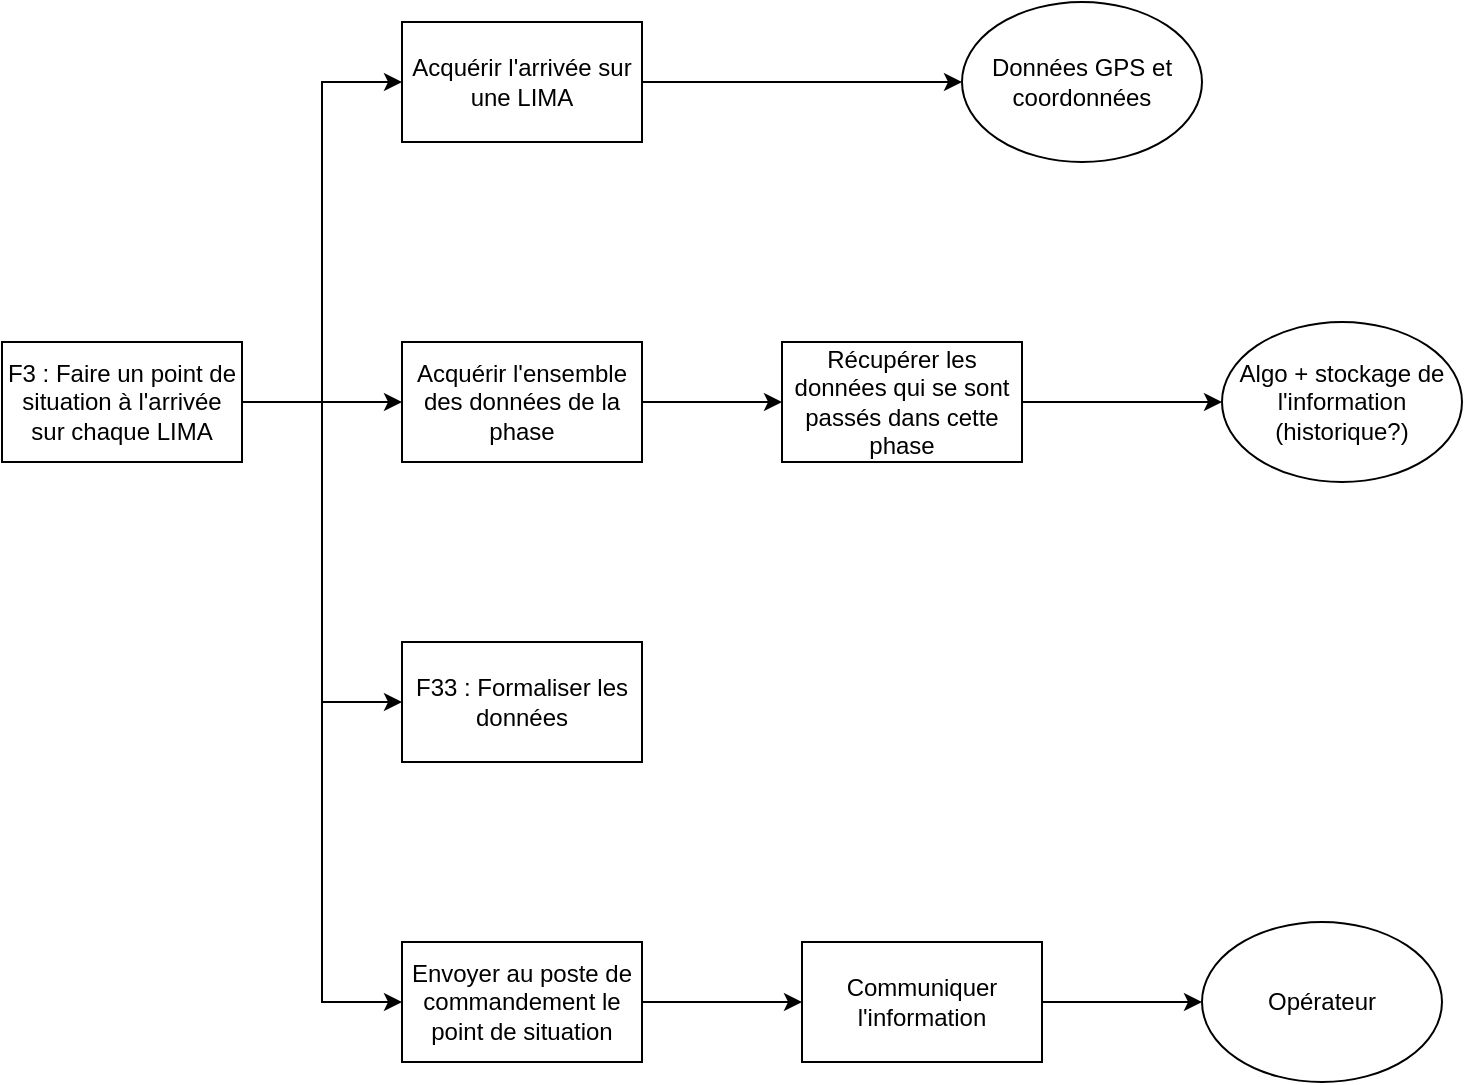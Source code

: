 <mxfile version="16.2.3" type="github">
  <diagram id="rv_gW7nbhPOPanJ6aGcn" name="Page-1">
    <mxGraphModel dx="868" dy="454" grid="1" gridSize="10" guides="1" tooltips="1" connect="1" arrows="1" fold="1" page="1" pageScale="1" pageWidth="827" pageHeight="1169" math="0" shadow="0">
      <root>
        <mxCell id="0" />
        <mxCell id="1" parent="0" />
        <mxCell id="QakK2066xijLmqNKVFA3-11" style="edgeStyle=orthogonalEdgeStyle;rounded=0;orthogonalLoop=1;jettySize=auto;html=1;exitX=1;exitY=0.5;exitDx=0;exitDy=0;entryX=0;entryY=0.5;entryDx=0;entryDy=0;" parent="1" source="QakK2066xijLmqNKVFA3-1" target="QakK2066xijLmqNKVFA3-3" edge="1">
          <mxGeometry relative="1" as="geometry" />
        </mxCell>
        <mxCell id="QakK2066xijLmqNKVFA3-12" style="edgeStyle=orthogonalEdgeStyle;rounded=0;orthogonalLoop=1;jettySize=auto;html=1;exitX=1;exitY=0.5;exitDx=0;exitDy=0;entryX=0;entryY=0.5;entryDx=0;entryDy=0;" parent="1" source="QakK2066xijLmqNKVFA3-1" target="QakK2066xijLmqNKVFA3-2" edge="1">
          <mxGeometry relative="1" as="geometry" />
        </mxCell>
        <mxCell id="QakK2066xijLmqNKVFA3-13" style="edgeStyle=orthogonalEdgeStyle;rounded=0;orthogonalLoop=1;jettySize=auto;html=1;exitX=1;exitY=0.5;exitDx=0;exitDy=0;entryX=0;entryY=0.5;entryDx=0;entryDy=0;" parent="1" source="QakK2066xijLmqNKVFA3-1" target="QakK2066xijLmqNKVFA3-10" edge="1">
          <mxGeometry relative="1" as="geometry" />
        </mxCell>
        <mxCell id="QakK2066xijLmqNKVFA3-14" style="edgeStyle=orthogonalEdgeStyle;rounded=0;orthogonalLoop=1;jettySize=auto;html=1;exitX=1;exitY=0.5;exitDx=0;exitDy=0;entryX=0;entryY=0.5;entryDx=0;entryDy=0;" parent="1" source="QakK2066xijLmqNKVFA3-1" target="QakK2066xijLmqNKVFA3-4" edge="1">
          <mxGeometry relative="1" as="geometry" />
        </mxCell>
        <mxCell id="QakK2066xijLmqNKVFA3-1" value="F3 : Faire un point de situation à l&#39;arrivée sur chaque LIMA" style="rounded=0;whiteSpace=wrap;html=1;" parent="1" vertex="1">
          <mxGeometry x="40" y="320" width="120" height="60" as="geometry" />
        </mxCell>
        <mxCell id="QakK2066xijLmqNKVFA3-16" style="edgeStyle=orthogonalEdgeStyle;rounded=0;orthogonalLoop=1;jettySize=auto;html=1;exitX=1;exitY=0.5;exitDx=0;exitDy=0;entryX=0;entryY=0.5;entryDx=0;entryDy=0;" parent="1" source="QakK2066xijLmqNKVFA3-2" target="QakK2066xijLmqNKVFA3-15" edge="1">
          <mxGeometry relative="1" as="geometry" />
        </mxCell>
        <mxCell id="QakK2066xijLmqNKVFA3-2" value="Acquérir l&#39;arrivée sur une LIMA" style="rounded=0;whiteSpace=wrap;html=1;" parent="1" vertex="1">
          <mxGeometry x="240" y="160" width="120" height="60" as="geometry" />
        </mxCell>
        <mxCell id="QakK2066xijLmqNKVFA3-18" style="edgeStyle=orthogonalEdgeStyle;rounded=0;orthogonalLoop=1;jettySize=auto;html=1;exitX=1;exitY=0.5;exitDx=0;exitDy=0;entryX=0;entryY=0.5;entryDx=0;entryDy=0;" parent="1" source="QakK2066xijLmqNKVFA3-3" target="QakK2066xijLmqNKVFA3-17" edge="1">
          <mxGeometry relative="1" as="geometry" />
        </mxCell>
        <mxCell id="QakK2066xijLmqNKVFA3-3" value="Acquérir l&#39;ensemble des données de la phase" style="rounded=0;whiteSpace=wrap;html=1;" parent="1" vertex="1">
          <mxGeometry x="240" y="320" width="120" height="60" as="geometry" />
        </mxCell>
        <mxCell id="QakK2066xijLmqNKVFA3-8" style="edgeStyle=orthogonalEdgeStyle;rounded=0;orthogonalLoop=1;jettySize=auto;html=1;exitX=1;exitY=0.5;exitDx=0;exitDy=0;entryX=0;entryY=0.5;entryDx=0;entryDy=0;" parent="1" source="QakK2066xijLmqNKVFA3-4" target="QakK2066xijLmqNKVFA3-5" edge="1">
          <mxGeometry relative="1" as="geometry" />
        </mxCell>
        <mxCell id="QakK2066xijLmqNKVFA3-4" value="Envoyer au poste de commandement le point de situation" style="rounded=0;whiteSpace=wrap;html=1;" parent="1" vertex="1">
          <mxGeometry x="240" y="620" width="120" height="60" as="geometry" />
        </mxCell>
        <mxCell id="QakK2066xijLmqNKVFA3-9" style="edgeStyle=orthogonalEdgeStyle;rounded=0;orthogonalLoop=1;jettySize=auto;html=1;exitX=1;exitY=0.5;exitDx=0;exitDy=0;entryX=0;entryY=0.5;entryDx=0;entryDy=0;" parent="1" source="QakK2066xijLmqNKVFA3-5" target="QakK2066xijLmqNKVFA3-7" edge="1">
          <mxGeometry relative="1" as="geometry" />
        </mxCell>
        <mxCell id="QakK2066xijLmqNKVFA3-5" value="Communiquer l&#39;information" style="rounded=0;whiteSpace=wrap;html=1;" parent="1" vertex="1">
          <mxGeometry x="440" y="620" width="120" height="60" as="geometry" />
        </mxCell>
        <mxCell id="QakK2066xijLmqNKVFA3-7" value="Opérateur" style="ellipse;whiteSpace=wrap;html=1;" parent="1" vertex="1">
          <mxGeometry x="640" y="610" width="120" height="80" as="geometry" />
        </mxCell>
        <mxCell id="QakK2066xijLmqNKVFA3-10" value="F33 : Formaliser les données" style="rounded=0;whiteSpace=wrap;html=1;" parent="1" vertex="1">
          <mxGeometry x="240" y="470" width="120" height="60" as="geometry" />
        </mxCell>
        <mxCell id="QakK2066xijLmqNKVFA3-15" value="Données GPS et coordonnées" style="ellipse;whiteSpace=wrap;html=1;" parent="1" vertex="1">
          <mxGeometry x="520" y="150" width="120" height="80" as="geometry" />
        </mxCell>
        <mxCell id="QakK2066xijLmqNKVFA3-20" style="edgeStyle=orthogonalEdgeStyle;rounded=0;orthogonalLoop=1;jettySize=auto;html=1;exitX=1;exitY=0.5;exitDx=0;exitDy=0;entryX=0;entryY=0.5;entryDx=0;entryDy=0;" parent="1" source="QakK2066xijLmqNKVFA3-17" target="QakK2066xijLmqNKVFA3-19" edge="1">
          <mxGeometry relative="1" as="geometry" />
        </mxCell>
        <mxCell id="QakK2066xijLmqNKVFA3-17" value="Récupérer les données qui se sont passés dans cette phase" style="rounded=0;whiteSpace=wrap;html=1;" parent="1" vertex="1">
          <mxGeometry x="430" y="320" width="120" height="60" as="geometry" />
        </mxCell>
        <mxCell id="QakK2066xijLmqNKVFA3-19" value="Algo + stockage de l&#39;information (historique?)" style="ellipse;whiteSpace=wrap;html=1;" parent="1" vertex="1">
          <mxGeometry x="650" y="310" width="120" height="80" as="geometry" />
        </mxCell>
      </root>
    </mxGraphModel>
  </diagram>
</mxfile>
